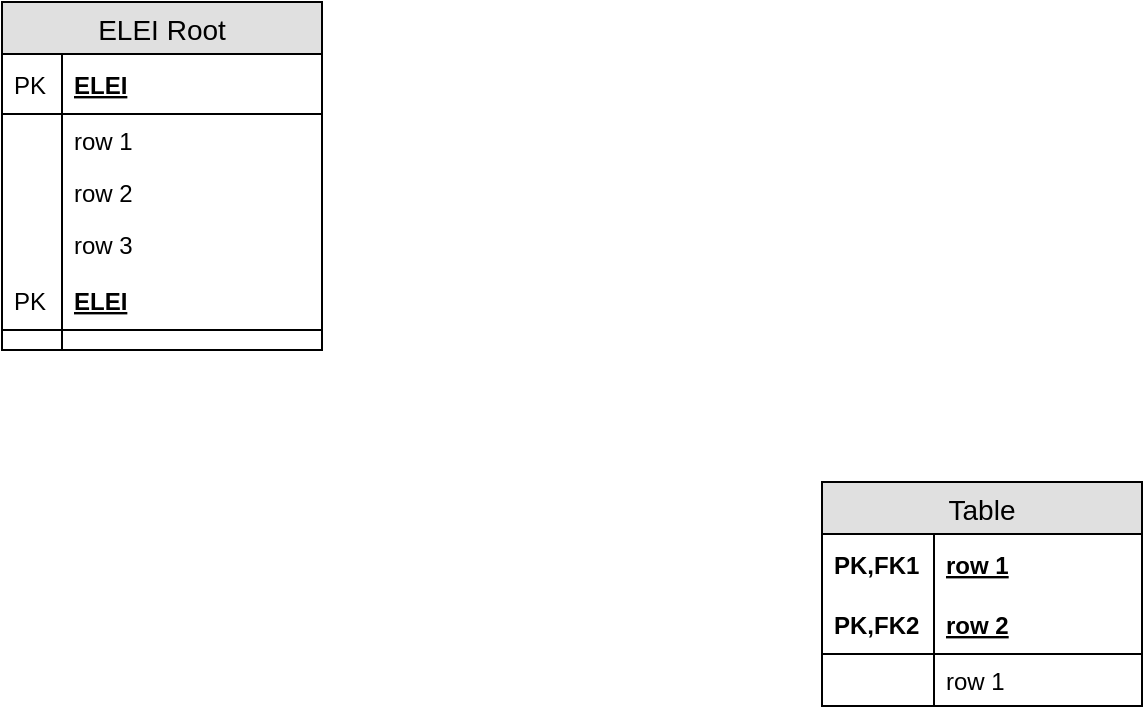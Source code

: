 <mxfile version="12.8.0" type="github"><diagram id="I0pezXbipx2wfJCfz_UF" name="Page-1"><mxGraphModel dx="1459" dy="784" grid="1" gridSize="10" guides="1" tooltips="1" connect="1" arrows="1" fold="1" page="1" pageScale="1" pageWidth="1169" pageHeight="827" math="0" shadow="0"><root><mxCell id="0"/><mxCell id="1" parent="0"/><mxCell id="Txclssx3jcS4hhYJFVvo-1" value="ELEI Root" style="swimlane;fontStyle=0;childLayout=stackLayout;horizontal=1;startSize=26;fillColor=#e0e0e0;horizontalStack=0;resizeParent=1;resizeParentMax=0;resizeLast=0;collapsible=1;marginBottom=0;swimlaneFillColor=#ffffff;align=center;fontSize=14;" vertex="1" parent="1"><mxGeometry x="90" y="110" width="160" height="174" as="geometry"/></mxCell><mxCell id="Txclssx3jcS4hhYJFVvo-2" value="ELEI" style="shape=partialRectangle;top=0;left=0;right=0;bottom=1;align=left;verticalAlign=middle;fillColor=none;spacingLeft=34;spacingRight=4;overflow=hidden;rotatable=0;points=[[0,0.5],[1,0.5]];portConstraint=eastwest;dropTarget=0;fontStyle=5;fontSize=12;" vertex="1" parent="Txclssx3jcS4hhYJFVvo-1"><mxGeometry y="26" width="160" height="30" as="geometry"/></mxCell><mxCell id="Txclssx3jcS4hhYJFVvo-3" value="PK" style="shape=partialRectangle;top=0;left=0;bottom=0;fillColor=none;align=left;verticalAlign=middle;spacingLeft=4;spacingRight=4;overflow=hidden;rotatable=0;points=[];portConstraint=eastwest;part=1;fontSize=12;" vertex="1" connectable="0" parent="Txclssx3jcS4hhYJFVvo-2"><mxGeometry width="30" height="30" as="geometry"/></mxCell><mxCell id="Txclssx3jcS4hhYJFVvo-4" value="row 1" style="shape=partialRectangle;top=0;left=0;right=0;bottom=0;align=left;verticalAlign=top;fillColor=none;spacingLeft=34;spacingRight=4;overflow=hidden;rotatable=0;points=[[0,0.5],[1,0.5]];portConstraint=eastwest;dropTarget=0;fontSize=12;" vertex="1" parent="Txclssx3jcS4hhYJFVvo-1"><mxGeometry y="56" width="160" height="26" as="geometry"/></mxCell><mxCell id="Txclssx3jcS4hhYJFVvo-5" value="" style="shape=partialRectangle;top=0;left=0;bottom=0;fillColor=none;align=left;verticalAlign=top;spacingLeft=4;spacingRight=4;overflow=hidden;rotatable=0;points=[];portConstraint=eastwest;part=1;fontSize=12;" vertex="1" connectable="0" parent="Txclssx3jcS4hhYJFVvo-4"><mxGeometry width="30" height="26" as="geometry"/></mxCell><mxCell id="Txclssx3jcS4hhYJFVvo-6" value="row 2" style="shape=partialRectangle;top=0;left=0;right=0;bottom=0;align=left;verticalAlign=top;fillColor=none;spacingLeft=34;spacingRight=4;overflow=hidden;rotatable=0;points=[[0,0.5],[1,0.5]];portConstraint=eastwest;dropTarget=0;fontSize=12;" vertex="1" parent="Txclssx3jcS4hhYJFVvo-1"><mxGeometry y="82" width="160" height="26" as="geometry"/></mxCell><mxCell id="Txclssx3jcS4hhYJFVvo-7" value="" style="shape=partialRectangle;top=0;left=0;bottom=0;fillColor=none;align=left;verticalAlign=top;spacingLeft=4;spacingRight=4;overflow=hidden;rotatable=0;points=[];portConstraint=eastwest;part=1;fontSize=12;" vertex="1" connectable="0" parent="Txclssx3jcS4hhYJFVvo-6"><mxGeometry width="30" height="26" as="geometry"/></mxCell><mxCell id="Txclssx3jcS4hhYJFVvo-8" value="row 3" style="shape=partialRectangle;top=0;left=0;right=0;bottom=0;align=left;verticalAlign=top;fillColor=none;spacingLeft=34;spacingRight=4;overflow=hidden;rotatable=0;points=[[0,0.5],[1,0.5]];portConstraint=eastwest;dropTarget=0;fontSize=12;" vertex="1" parent="Txclssx3jcS4hhYJFVvo-1"><mxGeometry y="108" width="160" height="26" as="geometry"/></mxCell><mxCell id="Txclssx3jcS4hhYJFVvo-9" value="" style="shape=partialRectangle;top=0;left=0;bottom=0;fillColor=none;align=left;verticalAlign=top;spacingLeft=4;spacingRight=4;overflow=hidden;rotatable=0;points=[];portConstraint=eastwest;part=1;fontSize=12;" vertex="1" connectable="0" parent="Txclssx3jcS4hhYJFVvo-8"><mxGeometry width="30" height="26" as="geometry"/></mxCell><mxCell id="Txclssx3jcS4hhYJFVvo-19" value="ELEI" style="shape=partialRectangle;top=0;left=0;right=0;bottom=1;align=left;verticalAlign=middle;fillColor=none;spacingLeft=34;spacingRight=4;overflow=hidden;rotatable=0;points=[[0,0.5],[1,0.5]];portConstraint=eastwest;dropTarget=0;fontStyle=5;fontSize=12;" vertex="1" parent="Txclssx3jcS4hhYJFVvo-1"><mxGeometry y="134" width="160" height="30" as="geometry"/></mxCell><mxCell id="Txclssx3jcS4hhYJFVvo-20" value="PK" style="shape=partialRectangle;top=0;left=0;bottom=0;fillColor=none;align=left;verticalAlign=middle;spacingLeft=4;spacingRight=4;overflow=hidden;rotatable=0;points=[];portConstraint=eastwest;part=1;fontSize=12;" vertex="1" connectable="0" parent="Txclssx3jcS4hhYJFVvo-19"><mxGeometry width="30" height="30" as="geometry"/></mxCell><mxCell id="Txclssx3jcS4hhYJFVvo-10" value="" style="shape=partialRectangle;top=0;left=0;right=0;bottom=0;align=left;verticalAlign=top;fillColor=none;spacingLeft=34;spacingRight=4;overflow=hidden;rotatable=0;points=[[0,0.5],[1,0.5]];portConstraint=eastwest;dropTarget=0;fontSize=12;" vertex="1" parent="Txclssx3jcS4hhYJFVvo-1"><mxGeometry y="164" width="160" height="10" as="geometry"/></mxCell><mxCell id="Txclssx3jcS4hhYJFVvo-11" value="" style="shape=partialRectangle;top=0;left=0;bottom=0;fillColor=none;align=left;verticalAlign=top;spacingLeft=4;spacingRight=4;overflow=hidden;rotatable=0;points=[];portConstraint=eastwest;part=1;fontSize=12;" vertex="1" connectable="0" parent="Txclssx3jcS4hhYJFVvo-10"><mxGeometry width="30" height="10" as="geometry"/></mxCell><mxCell id="Txclssx3jcS4hhYJFVvo-12" value="Table" style="swimlane;fontStyle=0;childLayout=stackLayout;horizontal=1;startSize=26;fillColor=#e0e0e0;horizontalStack=0;resizeParent=1;resizeParentMax=0;resizeLast=0;collapsible=1;marginBottom=0;swimlaneFillColor=#ffffff;align=center;fontSize=14;" vertex="1" parent="1"><mxGeometry x="500" y="350" width="160" height="112" as="geometry"/></mxCell><mxCell id="Txclssx3jcS4hhYJFVvo-13" value="row 1" style="shape=partialRectangle;top=0;left=0;right=0;bottom=0;align=left;verticalAlign=middle;fillColor=none;spacingLeft=60;spacingRight=4;overflow=hidden;rotatable=0;points=[[0,0.5],[1,0.5]];portConstraint=eastwest;dropTarget=0;fontStyle=5;fontSize=12;" vertex="1" parent="Txclssx3jcS4hhYJFVvo-12"><mxGeometry y="26" width="160" height="30" as="geometry"/></mxCell><mxCell id="Txclssx3jcS4hhYJFVvo-14" value="PK,FK1" style="shape=partialRectangle;fontStyle=1;top=0;left=0;bottom=0;fillColor=none;align=left;verticalAlign=middle;spacingLeft=4;spacingRight=4;overflow=hidden;rotatable=0;points=[];portConstraint=eastwest;part=1;fontSize=12;" vertex="1" connectable="0" parent="Txclssx3jcS4hhYJFVvo-13"><mxGeometry width="56" height="30" as="geometry"/></mxCell><mxCell id="Txclssx3jcS4hhYJFVvo-15" value="row 2" style="shape=partialRectangle;top=0;left=0;right=0;bottom=1;align=left;verticalAlign=middle;fillColor=none;spacingLeft=60;spacingRight=4;overflow=hidden;rotatable=0;points=[[0,0.5],[1,0.5]];portConstraint=eastwest;dropTarget=0;fontStyle=5;fontSize=12;" vertex="1" parent="Txclssx3jcS4hhYJFVvo-12"><mxGeometry y="56" width="160" height="30" as="geometry"/></mxCell><mxCell id="Txclssx3jcS4hhYJFVvo-16" value="PK,FK2" style="shape=partialRectangle;fontStyle=1;top=0;left=0;bottom=0;fillColor=none;align=left;verticalAlign=middle;spacingLeft=4;spacingRight=4;overflow=hidden;rotatable=0;points=[];portConstraint=eastwest;part=1;fontSize=12;" vertex="1" connectable="0" parent="Txclssx3jcS4hhYJFVvo-15"><mxGeometry width="56" height="30" as="geometry"/></mxCell><mxCell id="Txclssx3jcS4hhYJFVvo-17" value="row 1" style="shape=partialRectangle;top=0;left=0;right=0;bottom=0;align=left;verticalAlign=top;fillColor=none;spacingLeft=60;spacingRight=4;overflow=hidden;rotatable=0;points=[[0,0.5],[1,0.5]];portConstraint=eastwest;dropTarget=0;fontSize=12;" vertex="1" parent="Txclssx3jcS4hhYJFVvo-12"><mxGeometry y="86" width="160" height="26" as="geometry"/></mxCell><mxCell id="Txclssx3jcS4hhYJFVvo-18" value="" style="shape=partialRectangle;top=0;left=0;bottom=0;fillColor=none;align=left;verticalAlign=top;spacingLeft=4;spacingRight=4;overflow=hidden;rotatable=0;points=[];portConstraint=eastwest;part=1;fontSize=12;" vertex="1" connectable="0" parent="Txclssx3jcS4hhYJFVvo-17"><mxGeometry width="56" height="26" as="geometry"/></mxCell></root></mxGraphModel></diagram></mxfile>